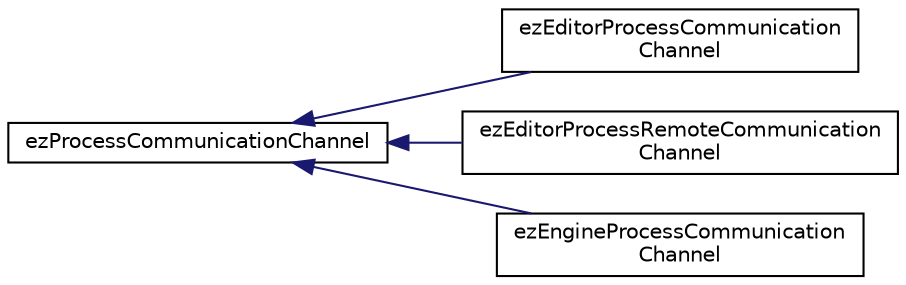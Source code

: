 digraph "Graphical Class Hierarchy"
{
 // LATEX_PDF_SIZE
  edge [fontname="Helvetica",fontsize="10",labelfontname="Helvetica",labelfontsize="10"];
  node [fontname="Helvetica",fontsize="10",shape=record];
  rankdir="LR";
  Node0 [label="ezProcessCommunicationChannel",height=0.2,width=0.4,color="black", fillcolor="white", style="filled",URL="$d0/d97/classez_process_communication_channel.htm",tooltip=" "];
  Node0 -> Node1 [dir="back",color="midnightblue",fontsize="10",style="solid",fontname="Helvetica"];
  Node1 [label="ezEditorProcessCommunication\lChannel",height=0.2,width=0.4,color="black", fillcolor="white", style="filled",URL="$df/df4/classez_editor_process_communication_channel.htm",tooltip=" "];
  Node0 -> Node2 [dir="back",color="midnightblue",fontsize="10",style="solid",fontname="Helvetica"];
  Node2 [label="ezEditorProcessRemoteCommunication\lChannel",height=0.2,width=0.4,color="black", fillcolor="white", style="filled",URL="$d2/dc4/classez_editor_process_remote_communication_channel.htm",tooltip=" "];
  Node0 -> Node3 [dir="back",color="midnightblue",fontsize="10",style="solid",fontname="Helvetica"];
  Node3 [label="ezEngineProcessCommunication\lChannel",height=0.2,width=0.4,color="black", fillcolor="white", style="filled",URL="$d8/d12/classez_engine_process_communication_channel.htm",tooltip=" "];
}
